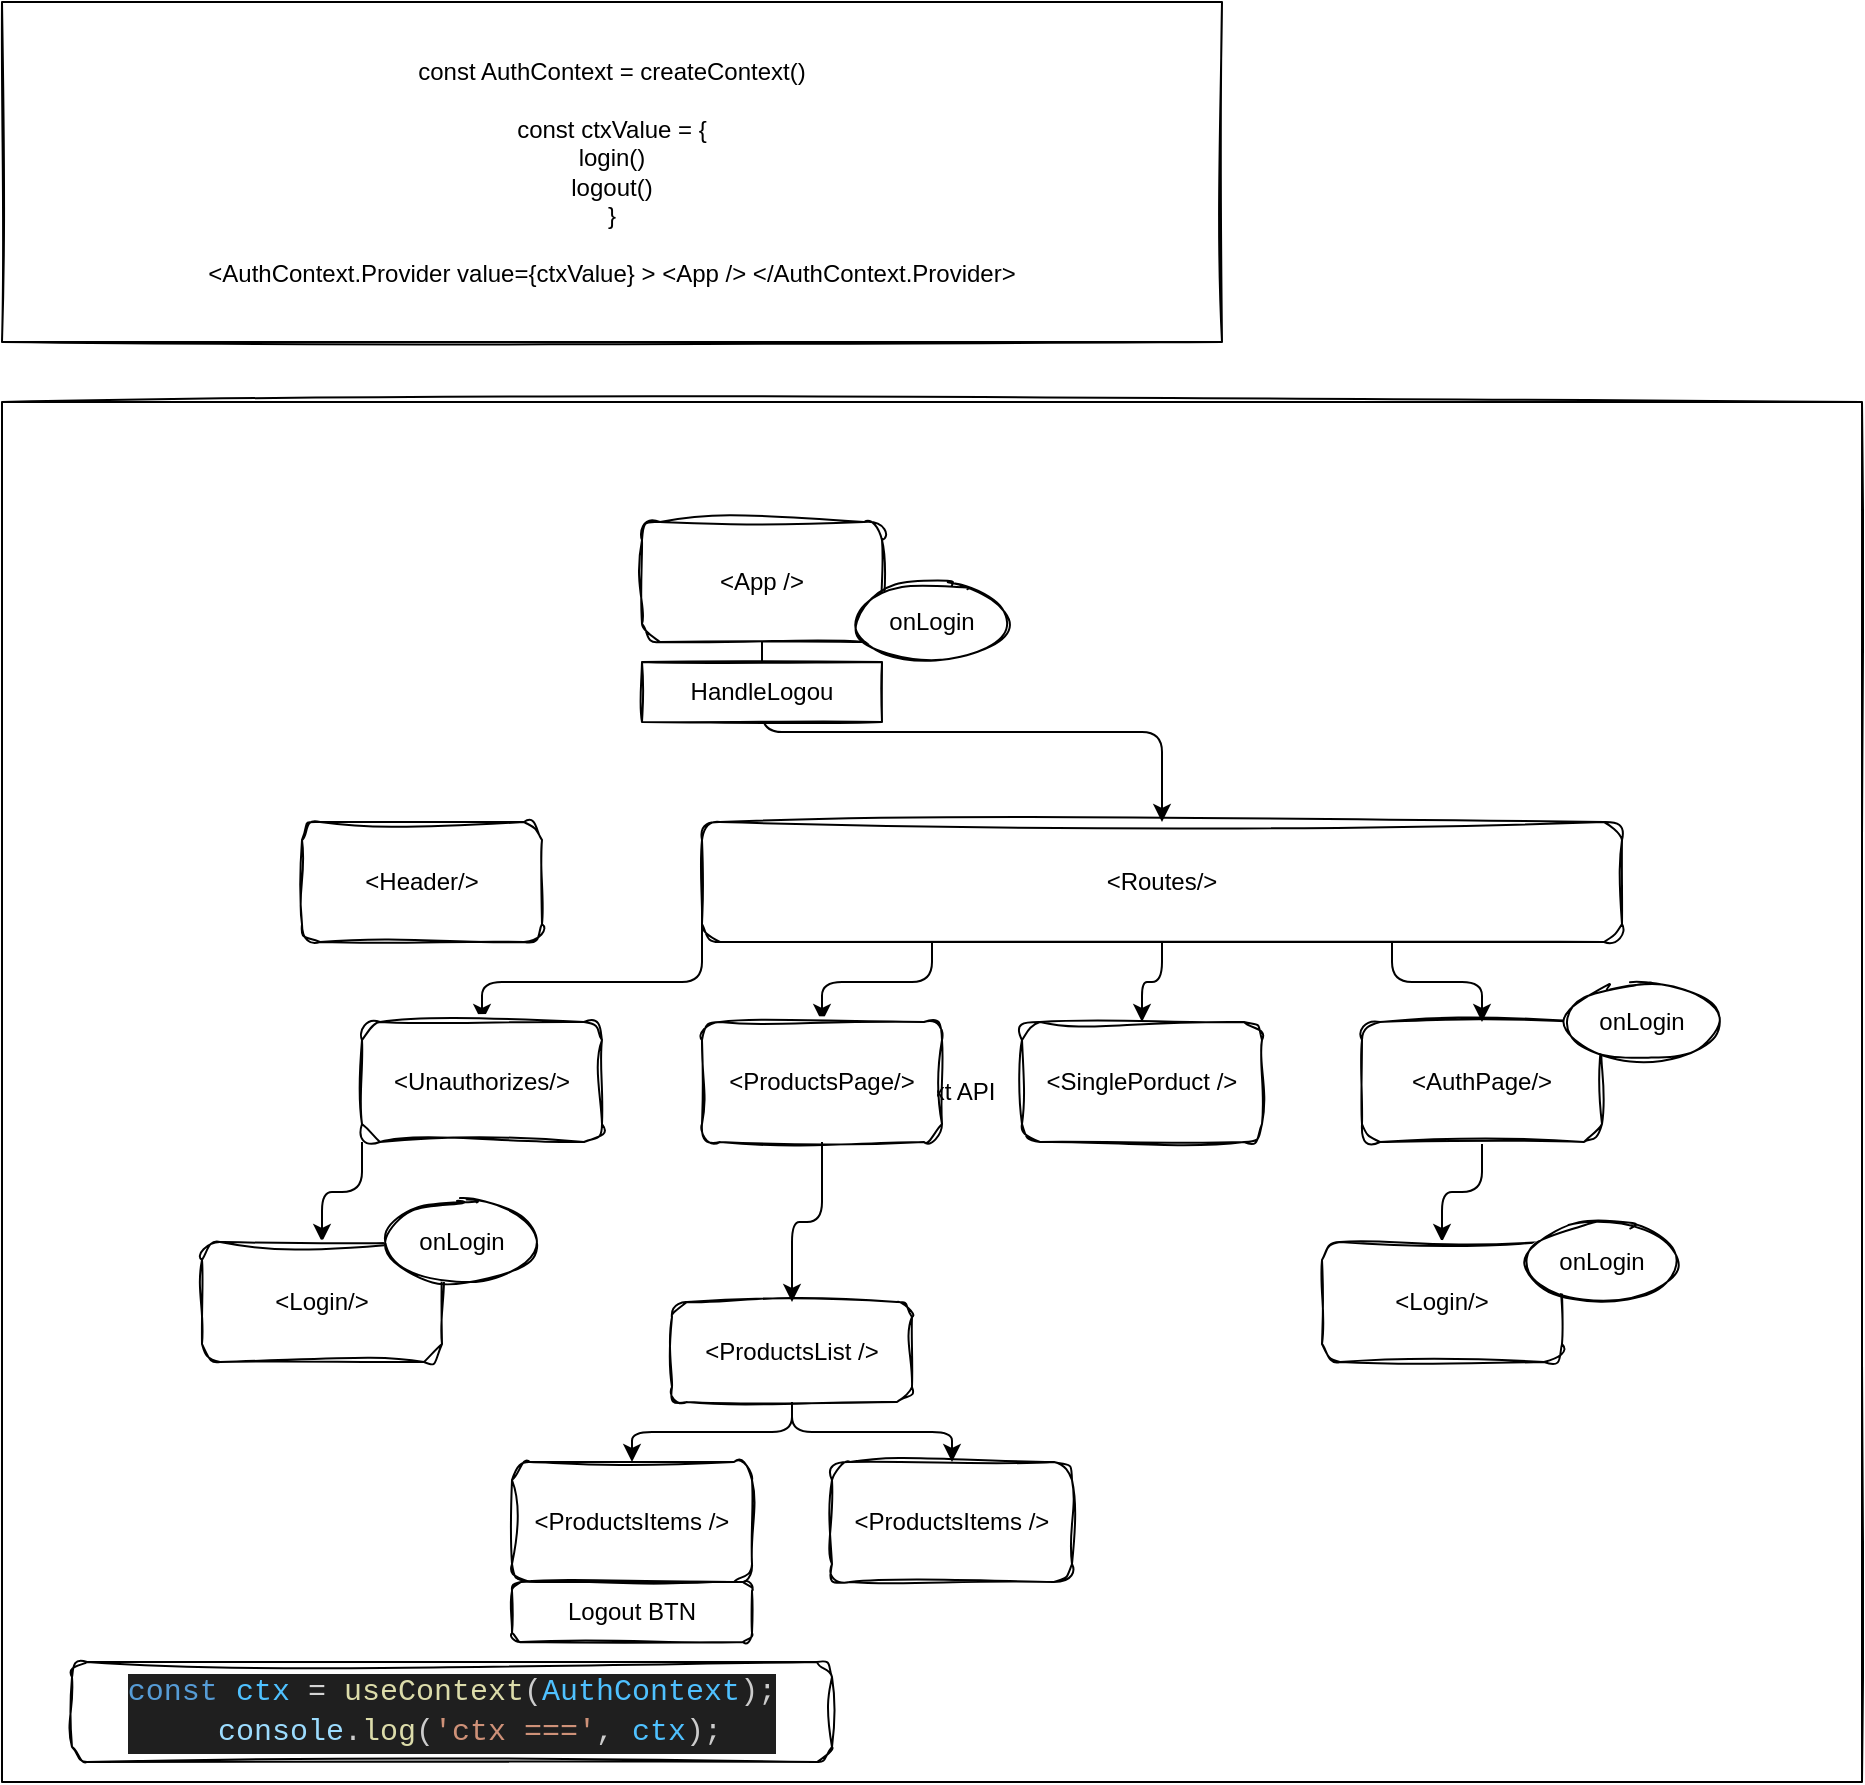 <mxfile>
    <diagram id="o258WVKaufk4xDKRhMMw" name="Page-1">
        <mxGraphModel dx="1561" dy="1635" grid="1" gridSize="10" guides="1" tooltips="1" connect="1" arrows="1" fold="1" page="1" pageScale="1" pageWidth="850" pageHeight="1100" math="0" shadow="0">
            <root>
                <mxCell id="0"/>
                <mxCell id="1" parent="0"/>
                <mxCell id="18" value="Context API" style="rounded=0;whiteSpace=wrap;html=1;sketch=1;" vertex="1" parent="1">
                    <mxGeometry x="-110" y="-10" width="930" height="690" as="geometry"/>
                </mxCell>
                <mxCell id="12" style="edgeStyle=orthogonalEdgeStyle;html=1;" edge="1" parent="1" source="2" target="4">
                    <mxGeometry relative="1" as="geometry"/>
                </mxCell>
                <mxCell id="2" value="&amp;lt;App /&amp;gt;" style="rounded=1;whiteSpace=wrap;html=1;sketch=1;curveFitting=1;jiggle=2;" vertex="1" parent="1">
                    <mxGeometry x="210" y="50" width="120" height="60" as="geometry"/>
                </mxCell>
                <mxCell id="3" value="&amp;lt;Header/&amp;gt;" style="rounded=1;whiteSpace=wrap;html=1;sketch=1;curveFitting=1;jiggle=2;" vertex="1" parent="1">
                    <mxGeometry x="40" y="200" width="120" height="60" as="geometry"/>
                </mxCell>
                <mxCell id="13" style="edgeStyle=orthogonalEdgeStyle;html=1;exitX=0.5;exitY=1;exitDx=0;exitDy=0;entryX=0.5;entryY=0;entryDx=0;entryDy=0;" edge="1" parent="1" source="4" target="6">
                    <mxGeometry relative="1" as="geometry"/>
                </mxCell>
                <mxCell id="14" style="edgeStyle=orthogonalEdgeStyle;html=1;exitX=0.25;exitY=1;exitDx=0;exitDy=0;" edge="1" parent="1" source="4" target="5">
                    <mxGeometry relative="1" as="geometry"/>
                </mxCell>
                <mxCell id="25" style="edgeStyle=orthogonalEdgeStyle;html=1;exitX=0.75;exitY=1;exitDx=0;exitDy=0;entryX=0.5;entryY=0;entryDx=0;entryDy=0;" edge="1" parent="1" source="4" target="23">
                    <mxGeometry relative="1" as="geometry"/>
                </mxCell>
                <mxCell id="32" style="edgeStyle=orthogonalEdgeStyle;html=1;exitX=0;exitY=0.75;exitDx=0;exitDy=0;" edge="1" parent="1" source="4" target="30">
                    <mxGeometry relative="1" as="geometry">
                        <Array as="points">
                            <mxPoint x="240" y="280"/>
                            <mxPoint x="130" y="280"/>
                        </Array>
                    </mxGeometry>
                </mxCell>
                <mxCell id="4" value="&amp;lt;Routes/&amp;gt;" style="rounded=1;whiteSpace=wrap;html=1;sketch=1;curveFitting=1;jiggle=2;" vertex="1" parent="1">
                    <mxGeometry x="240" y="200" width="460" height="60" as="geometry"/>
                </mxCell>
                <mxCell id="15" style="edgeStyle=orthogonalEdgeStyle;html=1;entryX=0.5;entryY=0;entryDx=0;entryDy=0;" edge="1" parent="1" source="5" target="7">
                    <mxGeometry relative="1" as="geometry"/>
                </mxCell>
                <mxCell id="5" value="&amp;lt;ProductsPage/&amp;gt;" style="rounded=1;whiteSpace=wrap;html=1;sketch=1;curveFitting=1;jiggle=2;" vertex="1" parent="1">
                    <mxGeometry x="240" y="300" width="120" height="60" as="geometry"/>
                </mxCell>
                <mxCell id="6" value="&amp;lt;SinglePorduct /&amp;gt;" style="rounded=1;whiteSpace=wrap;html=1;sketch=1;curveFitting=1;jiggle=2;" vertex="1" parent="1">
                    <mxGeometry x="400" y="300" width="120" height="60" as="geometry"/>
                </mxCell>
                <mxCell id="16" style="edgeStyle=orthogonalEdgeStyle;html=1;" edge="1" parent="1" source="7" target="8">
                    <mxGeometry relative="1" as="geometry"/>
                </mxCell>
                <mxCell id="17" style="edgeStyle=orthogonalEdgeStyle;html=1;entryX=0.5;entryY=0;entryDx=0;entryDy=0;" edge="1" parent="1" source="7" target="9">
                    <mxGeometry relative="1" as="geometry"/>
                </mxCell>
                <mxCell id="7" value="&amp;lt;ProductsList /&amp;gt;" style="rounded=1;whiteSpace=wrap;html=1;sketch=1;curveFitting=1;jiggle=2;" vertex="1" parent="1">
                    <mxGeometry x="225" y="440" width="120" height="50" as="geometry"/>
                </mxCell>
                <mxCell id="8" value="&amp;lt;ProductsItems /&amp;gt;" style="rounded=1;whiteSpace=wrap;html=1;sketch=1;curveFitting=1;jiggle=2;" vertex="1" parent="1">
                    <mxGeometry x="145" y="520" width="120" height="60" as="geometry"/>
                </mxCell>
                <mxCell id="9" value="&amp;lt;ProductsItems /&amp;gt;" style="rounded=1;whiteSpace=wrap;html=1;sketch=1;curveFitting=1;jiggle=2;" vertex="1" parent="1">
                    <mxGeometry x="305" y="520" width="120" height="60" as="geometry"/>
                </mxCell>
                <mxCell id="10" value="HandleLogou" style="rounded=0;whiteSpace=wrap;html=1;sketch=1;" vertex="1" parent="1">
                    <mxGeometry x="210" y="120" width="120" height="30" as="geometry"/>
                </mxCell>
                <mxCell id="19" value="const AuthContext = createContext()&lt;br&gt;&lt;br&gt;const ctxValue = {&lt;br&gt;login()&lt;br&gt;logout()&lt;br&gt;}&lt;br&gt;&lt;br&gt;&amp;lt;AuthContext.Provider value={ctxValue} &amp;gt; &amp;lt;App /&amp;gt; &amp;lt;/AuthContext.Provider&amp;gt;" style="rounded=0;whiteSpace=wrap;html=1;sketch=1;" vertex="1" parent="1">
                    <mxGeometry x="-110" y="-210" width="610" height="170" as="geometry"/>
                </mxCell>
                <mxCell id="20" value="Logout BTN" style="rounded=1;whiteSpace=wrap;html=1;sketch=1;" vertex="1" parent="1">
                    <mxGeometry x="145" y="580" width="120" height="30" as="geometry"/>
                </mxCell>
                <mxCell id="22" value="&lt;div style=&quot;color: rgb(204, 204, 204); background-color: rgb(31, 31, 31); font-family: &amp;quot;Cascadia code PL&amp;quot;, Menlo, Monaco, &amp;quot;Courier New&amp;quot;, monospace, Consolas, &amp;quot;Courier New&amp;quot;, monospace; font-size: 15px; line-height: 20px;&quot;&gt;&lt;div&gt;&lt;span style=&quot;color: #569cd6;&quot;&gt;const&lt;/span&gt; &lt;span style=&quot;color: #4fc1ff;&quot;&gt;ctx&lt;/span&gt; &lt;span style=&quot;color: #d4d4d4;&quot;&gt;=&lt;/span&gt; &lt;span style=&quot;color: #dcdcaa;&quot;&gt;useContext&lt;/span&gt;(&lt;span style=&quot;color: #4fc1ff;&quot;&gt;AuthContext&lt;/span&gt;);&lt;/div&gt;&lt;div&gt;&amp;nbsp; &lt;span style=&quot;color: #9cdcfe;&quot;&gt;console&lt;/span&gt;.&lt;span style=&quot;color: #dcdcaa;&quot;&gt;log&lt;/span&gt;(&lt;span style=&quot;color: #ce9178;&quot;&gt;'ctx ==='&lt;/span&gt;, &lt;span style=&quot;color: #4fc1ff;&quot;&gt;ctx&lt;/span&gt;);&lt;/div&gt;&lt;/div&gt;" style="rounded=1;whiteSpace=wrap;html=1;sketch=1;curveFitting=1;jiggle=2;" vertex="1" parent="1">
                    <mxGeometry x="-75" y="620" width="380" height="50" as="geometry"/>
                </mxCell>
                <mxCell id="26" style="edgeStyle=orthogonalEdgeStyle;html=1;" edge="1" parent="1" source="23" target="24">
                    <mxGeometry relative="1" as="geometry"/>
                </mxCell>
                <mxCell id="23" value="&amp;lt;AuthPage/&amp;gt;" style="rounded=1;whiteSpace=wrap;html=1;sketch=1;curveFitting=1;jiggle=2;" vertex="1" parent="1">
                    <mxGeometry x="570" y="300" width="120" height="60" as="geometry"/>
                </mxCell>
                <mxCell id="24" value="&amp;lt;Login/&amp;gt;" style="rounded=1;whiteSpace=wrap;html=1;sketch=1;curveFitting=1;jiggle=2;" vertex="1" parent="1">
                    <mxGeometry x="550" y="410" width="120" height="60" as="geometry"/>
                </mxCell>
                <mxCell id="27" value="onLogin" style="ellipse;whiteSpace=wrap;html=1;rounded=1;sketch=1;" vertex="1" parent="1">
                    <mxGeometry x="670" y="280" width="80" height="40" as="geometry"/>
                </mxCell>
                <mxCell id="28" value="onLogin" style="ellipse;whiteSpace=wrap;html=1;rounded=1;sketch=1;" vertex="1" parent="1">
                    <mxGeometry x="650" y="400" width="80" height="40" as="geometry"/>
                </mxCell>
                <mxCell id="29" value="onLogin" style="ellipse;whiteSpace=wrap;html=1;rounded=1;sketch=1;" vertex="1" parent="1">
                    <mxGeometry x="315" y="80" width="80" height="40" as="geometry"/>
                </mxCell>
                <mxCell id="33" style="edgeStyle=orthogonalEdgeStyle;html=1;exitX=0;exitY=1;exitDx=0;exitDy=0;" edge="1" parent="1" source="30" target="31">
                    <mxGeometry relative="1" as="geometry"/>
                </mxCell>
                <mxCell id="30" value="&amp;lt;Unauthorizes/&amp;gt;" style="rounded=1;whiteSpace=wrap;html=1;sketch=1;curveFitting=1;jiggle=2;" vertex="1" parent="1">
                    <mxGeometry x="70" y="300" width="120" height="60" as="geometry"/>
                </mxCell>
                <mxCell id="31" value="&amp;lt;Login/&amp;gt;" style="rounded=1;whiteSpace=wrap;html=1;sketch=1;curveFitting=1;jiggle=2;" vertex="1" parent="1">
                    <mxGeometry x="-10" y="410" width="120" height="60" as="geometry"/>
                </mxCell>
                <mxCell id="36" value="onLogin" style="ellipse;whiteSpace=wrap;html=1;rounded=1;sketch=1;" vertex="1" parent="1">
                    <mxGeometry x="80" y="390" width="80" height="40" as="geometry"/>
                </mxCell>
            </root>
        </mxGraphModel>
    </diagram>
</mxfile>